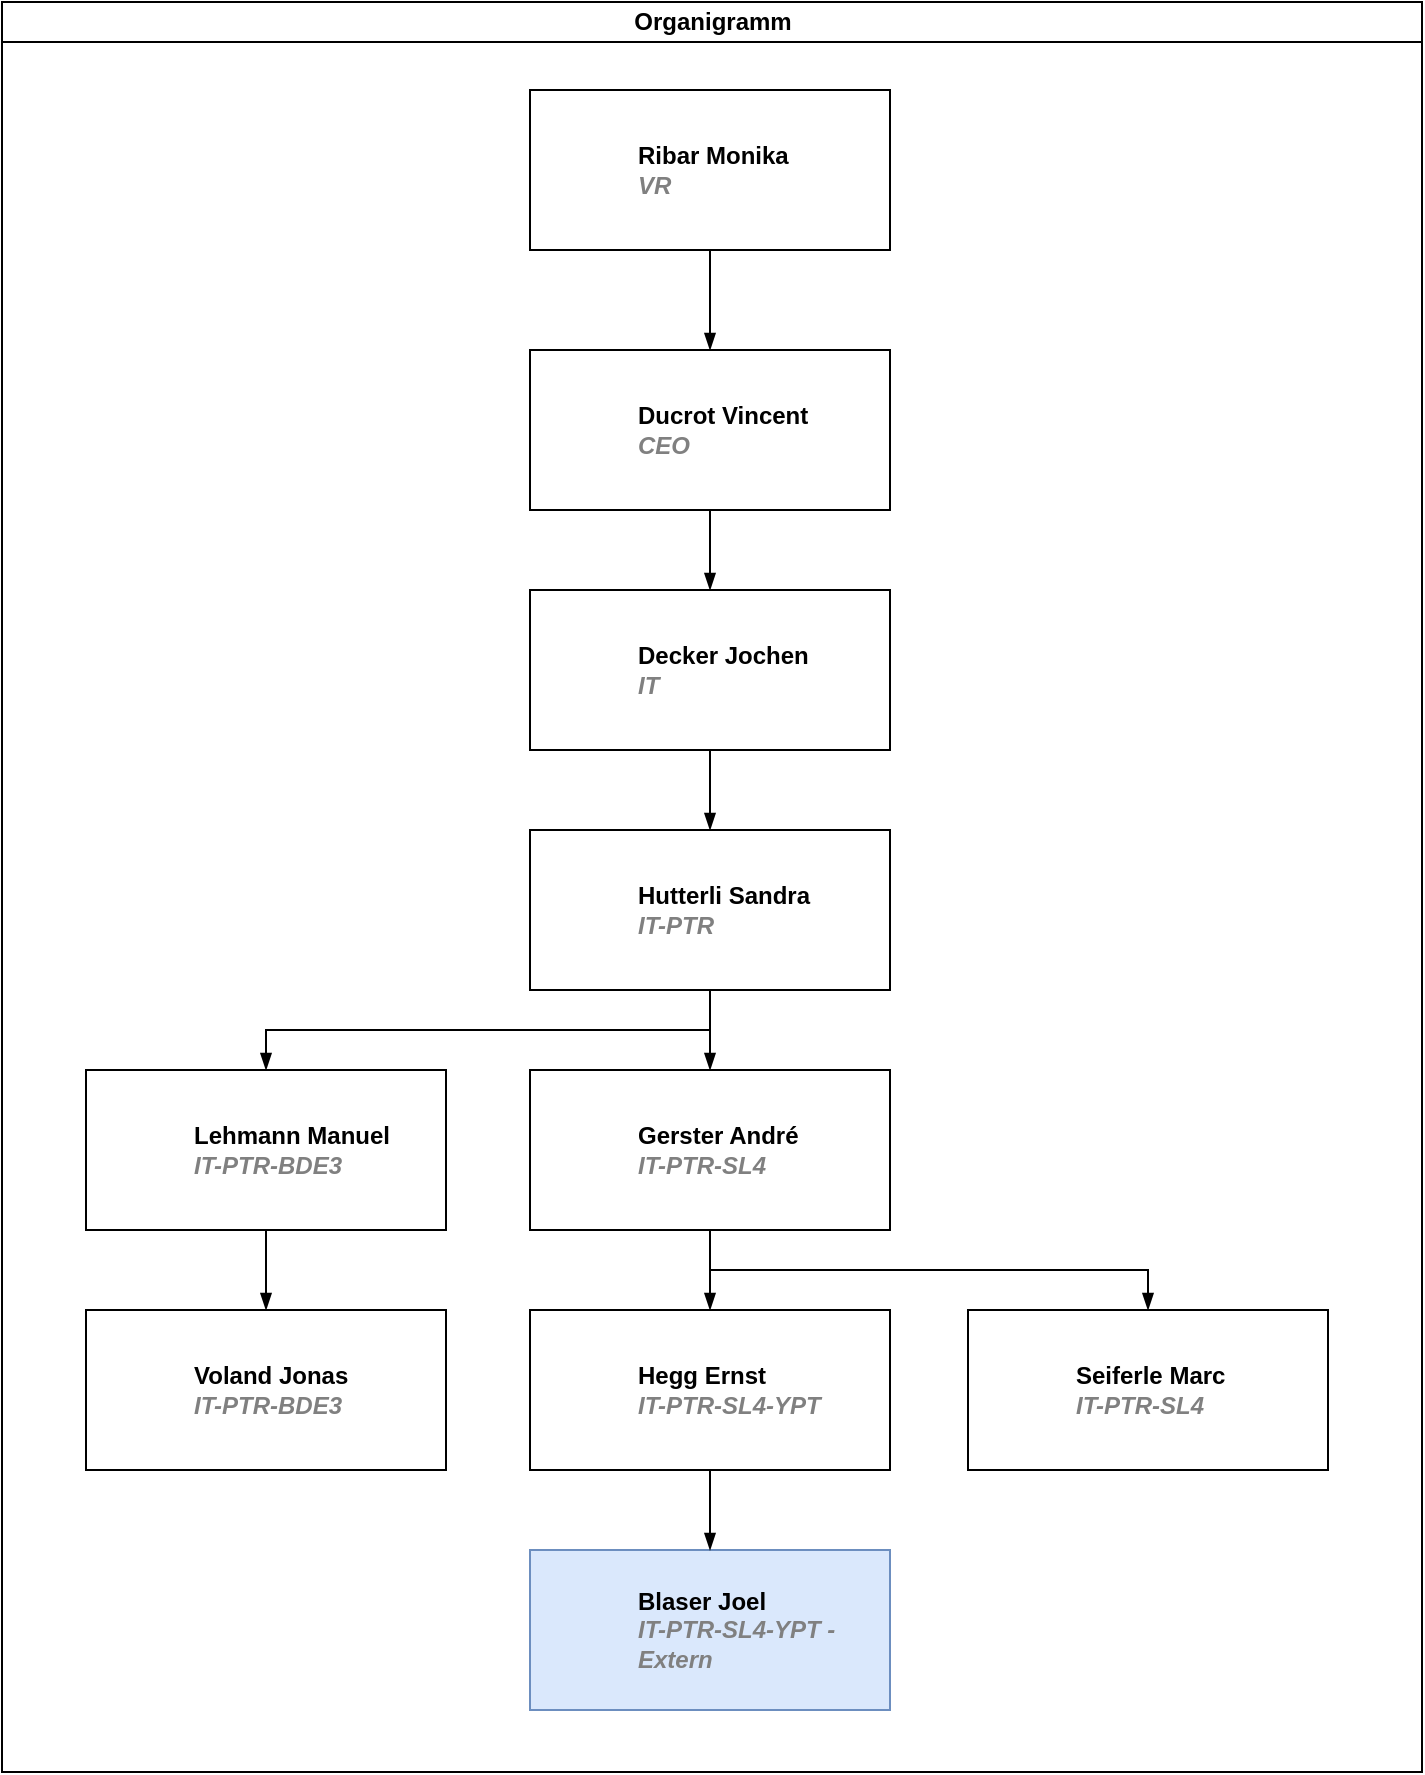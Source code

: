 <mxfile version="15.1.2" type="device"><diagram id="prtHgNgQTEPvFCAcTncT" name="Page-1"><mxGraphModel dx="1438" dy="579" grid="0" gridSize="10" guides="1" tooltips="1" connect="1" arrows="1" fold="1" page="0" pageScale="1" pageWidth="827" pageHeight="1169" math="0" shadow="0"><root><mxCell id="0"/><mxCell id="1" parent="0"/><mxCell id="dNxyNK7c78bLwvsdeMH5-11" value="Organigramm" style="swimlane;html=1;startSize=20;horizontal=1;containerType=tree;glass=0;" parent="1" vertex="1"><mxGeometry x="-184" y="103" width="710" height="885" as="geometry"/></mxCell><UserObject label="%name%&lt;br&gt;&lt;i style=&quot;color: gray&quot;&gt;%position%&lt;/i&gt;" name="Ribar Monika" position="VR" location="Office 1" email="me@example.com" placeholders="1" link="https://www.draw.io" id="dNxyNK7c78bLwvsdeMH5-12"><mxCell style="label;image=https://cdn3.iconfinder.com/data/icons/user-avatars-1/512/users-3-128.png;whiteSpace=wrap;html=1;rounded=0;glass=0;treeMoving=1;treeFolding=1;" parent="dNxyNK7c78bLwvsdeMH5-11" vertex="1"><mxGeometry x="264" y="44" width="180" height="80" as="geometry"/></mxCell></UserObject><mxCell id="dNxyNK7c78bLwvsdeMH5-15" value="" style="endArrow=blockThin;endFill=1;fontSize=11;edgeStyle=elbowEdgeStyle;elbow=vertical;rounded=0;" parent="dNxyNK7c78bLwvsdeMH5-11" source="dNxyNK7c78bLwvsdeMH5-12" target="dNxyNK7c78bLwvsdeMH5-16" edge="1"><mxGeometry relative="1" as="geometry"/></mxCell><UserObject label="%name%&lt;br&gt;&lt;i style=&quot;color: gray&quot;&gt;%position%&lt;/i&gt;" name="Ducrot Vincent" position="CEO" location="Office 4" email="me@example.com" placeholders="1" link="https://www.draw.io" id="dNxyNK7c78bLwvsdeMH5-16"><mxCell style="label;image=https://cdn3.iconfinder.com/data/icons/user-avatars-1/512/users-9-2-128.png;whiteSpace=wrap;html=1;rounded=0;glass=0;treeFolding=1;treeMoving=1;" parent="dNxyNK7c78bLwvsdeMH5-11" vertex="1"><mxGeometry x="264" y="174" width="180" height="80" as="geometry"/></mxCell></UserObject><UserObject label="%name%&lt;br&gt;&lt;i style=&quot;color: gray&quot;&gt;%position%&lt;/i&gt;" name="Decker Jochen" position="IT" location="Office 4" email="me@example.com" placeholders="1" link="https://www.draw.io" id="PDYdACHcM2Zw0kM97PEU-1"><mxCell style="label;image=https://cdn3.iconfinder.com/data/icons/user-avatars-1/512/users-9-2-128.png;whiteSpace=wrap;html=1;rounded=0;glass=0;treeFolding=1;treeMoving=1;" vertex="1" parent="dNxyNK7c78bLwvsdeMH5-11"><mxGeometry x="264" y="294" width="180" height="80" as="geometry"/></mxCell></UserObject><mxCell id="PDYdACHcM2Zw0kM97PEU-2" value="" style="endArrow=blockThin;endFill=1;fontSize=11;edgeStyle=elbowEdgeStyle;elbow=vertical;rounded=0;exitX=0.5;exitY=1;exitDx=0;exitDy=0;entryX=0.5;entryY=0;entryDx=0;entryDy=0;" edge="1" parent="dNxyNK7c78bLwvsdeMH5-11" source="dNxyNK7c78bLwvsdeMH5-16" target="PDYdACHcM2Zw0kM97PEU-1"><mxGeometry relative="1" as="geometry"><mxPoint x="474" y="284" as="sourcePoint"/><mxPoint x="704" y="344" as="targetPoint"/></mxGeometry></mxCell><UserObject label="%name%&lt;br&gt;&lt;i style=&quot;color: gray&quot;&gt;%position%&lt;/i&gt;" name="Hutterli Sandra" position="IT-PTR" location="Office 1" email="me@example.com" placeholders="1" link="https://www.draw.io" id="PDYdACHcM2Zw0kM97PEU-5"><mxCell style="label;image=https://cdn3.iconfinder.com/data/icons/user-avatars-1/512/users-3-128.png;whiteSpace=wrap;html=1;rounded=0;glass=0;treeMoving=1;treeFolding=1;" vertex="1" parent="dNxyNK7c78bLwvsdeMH5-11"><mxGeometry x="264" y="414" width="180" height="80" as="geometry"/></mxCell></UserObject><mxCell id="PDYdACHcM2Zw0kM97PEU-6" value="" style="endArrow=blockThin;endFill=1;fontSize=11;edgeStyle=elbowEdgeStyle;elbow=vertical;rounded=0;exitX=0.5;exitY=1;exitDx=0;exitDy=0;entryX=0.5;entryY=0;entryDx=0;entryDy=0;" edge="1" parent="dNxyNK7c78bLwvsdeMH5-11" source="PDYdACHcM2Zw0kM97PEU-1" target="PDYdACHcM2Zw0kM97PEU-5"><mxGeometry relative="1" as="geometry"><mxPoint x="364" y="264" as="sourcePoint"/><mxPoint x="364" y="304" as="targetPoint"/></mxGeometry></mxCell><UserObject label="%name%&lt;br&gt;&lt;i style=&quot;color: gray&quot;&gt;%position%&lt;/i&gt;" name="Gerster André" position="IT-PTR-SL4" location="Office 4" email="me@example.com" placeholders="1" link="https://www.draw.io" id="PDYdACHcM2Zw0kM97PEU-7"><mxCell style="label;image=https://cdn3.iconfinder.com/data/icons/user-avatars-1/512/users-9-2-128.png;whiteSpace=wrap;html=1;rounded=0;glass=0;treeFolding=1;treeMoving=1;" vertex="1" parent="dNxyNK7c78bLwvsdeMH5-11"><mxGeometry x="264" y="534" width="180" height="80" as="geometry"/></mxCell></UserObject><mxCell id="PDYdACHcM2Zw0kM97PEU-8" value="" style="endArrow=blockThin;endFill=1;fontSize=11;edgeStyle=elbowEdgeStyle;elbow=vertical;rounded=0;exitX=0.5;exitY=1;exitDx=0;exitDy=0;entryX=0.5;entryY=0;entryDx=0;entryDy=0;" edge="1" parent="dNxyNK7c78bLwvsdeMH5-11" source="PDYdACHcM2Zw0kM97PEU-5" target="PDYdACHcM2Zw0kM97PEU-7"><mxGeometry relative="1" as="geometry"><mxPoint x="364" y="384" as="sourcePoint"/><mxPoint x="364" y="424" as="targetPoint"/></mxGeometry></mxCell><UserObject label="%name%&lt;br&gt;&lt;i style=&quot;color: gray&quot;&gt;%position%&lt;/i&gt;" name="Hegg Ernst" position="IT-PTR-SL4-YPT" location="Office 4" email="me@example.com" placeholders="1" link="https://www.draw.io" id="PDYdACHcM2Zw0kM97PEU-9"><mxCell style="label;image=https://cdn3.iconfinder.com/data/icons/user-avatars-1/512/users-9-2-128.png;whiteSpace=wrap;html=1;rounded=0;glass=0;treeFolding=1;treeMoving=1;" vertex="1" parent="dNxyNK7c78bLwvsdeMH5-11"><mxGeometry x="264" y="654" width="180" height="80" as="geometry"/></mxCell></UserObject><mxCell id="PDYdACHcM2Zw0kM97PEU-10" value="" style="endArrow=blockThin;endFill=1;fontSize=11;edgeStyle=elbowEdgeStyle;elbow=vertical;rounded=0;exitX=0.5;exitY=1;exitDx=0;exitDy=0;entryX=0.5;entryY=0;entryDx=0;entryDy=0;" edge="1" parent="dNxyNK7c78bLwvsdeMH5-11" source="PDYdACHcM2Zw0kM97PEU-7" target="PDYdACHcM2Zw0kM97PEU-9"><mxGeometry relative="1" as="geometry"><mxPoint x="364" y="504" as="sourcePoint"/><mxPoint x="364" y="544" as="targetPoint"/></mxGeometry></mxCell><UserObject label="%name%&lt;br&gt;&lt;i style=&quot;color: gray&quot;&gt;%position%&lt;/i&gt;" name="Blaser Joel" position="IT-PTR-SL4-YPT - Extern" location="Office 4" email="me@example.com" placeholders="1" link="https://www.draw.io" id="PDYdACHcM2Zw0kM97PEU-11"><mxCell style="label;image=https://cdn3.iconfinder.com/data/icons/user-avatars-1/512/users-9-2-128.png;whiteSpace=wrap;html=1;rounded=0;glass=0;treeFolding=1;treeMoving=1;fillColor=#dae8fc;strokeColor=#6c8ebf;" vertex="1" parent="dNxyNK7c78bLwvsdeMH5-11"><mxGeometry x="264" y="774" width="180" height="80" as="geometry"/></mxCell></UserObject><mxCell id="PDYdACHcM2Zw0kM97PEU-12" value="" style="endArrow=blockThin;endFill=1;fontSize=11;edgeStyle=elbowEdgeStyle;elbow=vertical;rounded=0;exitX=0.5;exitY=1;exitDx=0;exitDy=0;entryX=0.5;entryY=0;entryDx=0;entryDy=0;" edge="1" parent="dNxyNK7c78bLwvsdeMH5-11" source="PDYdACHcM2Zw0kM97PEU-9" target="PDYdACHcM2Zw0kM97PEU-11"><mxGeometry relative="1" as="geometry"><mxPoint x="364" y="624" as="sourcePoint"/><mxPoint x="364" y="664" as="targetPoint"/></mxGeometry></mxCell><UserObject label="%name%&lt;br&gt;&lt;i style=&quot;color: gray&quot;&gt;%position%&lt;/i&gt;" name="Seiferle Marc" position="IT-PTR-SL4" location="Office 4" email="me@example.com" placeholders="1" link="https://www.draw.io" id="PDYdACHcM2Zw0kM97PEU-15"><mxCell style="label;image=https://cdn3.iconfinder.com/data/icons/user-avatars-1/512/users-9-2-128.png;whiteSpace=wrap;html=1;rounded=0;glass=0;treeFolding=1;treeMoving=1;" vertex="1" parent="dNxyNK7c78bLwvsdeMH5-11"><mxGeometry x="483" y="654" width="180" height="80" as="geometry"/></mxCell></UserObject><mxCell id="PDYdACHcM2Zw0kM97PEU-16" value="" style="endArrow=blockThin;endFill=1;fontSize=11;edgeStyle=elbowEdgeStyle;elbow=vertical;rounded=0;exitX=0.5;exitY=1;exitDx=0;exitDy=0;entryX=0.5;entryY=0;entryDx=0;entryDy=0;" edge="1" parent="dNxyNK7c78bLwvsdeMH5-11" source="PDYdACHcM2Zw0kM97PEU-7" target="PDYdACHcM2Zw0kM97PEU-15"><mxGeometry relative="1" as="geometry"><mxPoint x="364" y="744" as="sourcePoint"/><mxPoint x="364" y="784" as="targetPoint"/></mxGeometry></mxCell><UserObject label="%name%&lt;br&gt;&lt;i style=&quot;color: gray&quot;&gt;%position%&lt;/i&gt;" name="Lehmann Manuel" position="IT-PTR-BDE3" location="Office 4" email="me@example.com" placeholders="1" link="https://www.draw.io" id="PDYdACHcM2Zw0kM97PEU-17"><mxCell style="label;image=https://cdn3.iconfinder.com/data/icons/user-avatars-1/512/users-9-2-128.png;whiteSpace=wrap;html=1;rounded=0;glass=0;treeFolding=1;treeMoving=1;" vertex="1" parent="dNxyNK7c78bLwvsdeMH5-11"><mxGeometry x="42" y="534" width="180" height="80" as="geometry"/></mxCell></UserObject><mxCell id="PDYdACHcM2Zw0kM97PEU-18" value="" style="endArrow=blockThin;endFill=1;fontSize=11;edgeStyle=elbowEdgeStyle;elbow=vertical;rounded=0;exitX=0.5;exitY=1;exitDx=0;exitDy=0;entryX=0.5;entryY=0;entryDx=0;entryDy=0;" edge="1" parent="dNxyNK7c78bLwvsdeMH5-11" source="PDYdACHcM2Zw0kM97PEU-5" target="PDYdACHcM2Zw0kM97PEU-17"><mxGeometry relative="1" as="geometry"><mxPoint x="364" y="504" as="sourcePoint"/><mxPoint x="364" y="544" as="targetPoint"/></mxGeometry></mxCell><UserObject label="%name%&lt;br&gt;&lt;i style=&quot;color: gray&quot;&gt;%position%&lt;/i&gt;" name="Voland Jonas" position="IT-PTR-BDE3" location="Office 4" email="me@example.com" placeholders="1" link="https://www.draw.io" id="PDYdACHcM2Zw0kM97PEU-19"><mxCell style="label;image=https://cdn3.iconfinder.com/data/icons/user-avatars-1/512/users-9-2-128.png;whiteSpace=wrap;html=1;rounded=0;glass=0;treeFolding=1;treeMoving=1;" vertex="1" parent="dNxyNK7c78bLwvsdeMH5-11"><mxGeometry x="42" y="654" width="180" height="80" as="geometry"/></mxCell></UserObject><mxCell id="PDYdACHcM2Zw0kM97PEU-20" value="" style="endArrow=blockThin;endFill=1;fontSize=11;edgeStyle=elbowEdgeStyle;elbow=vertical;rounded=0;exitX=0.5;exitY=1;exitDx=0;exitDy=0;entryX=0.5;entryY=0;entryDx=0;entryDy=0;" edge="1" parent="dNxyNK7c78bLwvsdeMH5-11" source="PDYdACHcM2Zw0kM97PEU-17" target="PDYdACHcM2Zw0kM97PEU-19"><mxGeometry relative="1" as="geometry"><mxPoint x="364" y="744" as="sourcePoint"/><mxPoint x="364" y="784" as="targetPoint"/></mxGeometry></mxCell></root></mxGraphModel></diagram></mxfile>